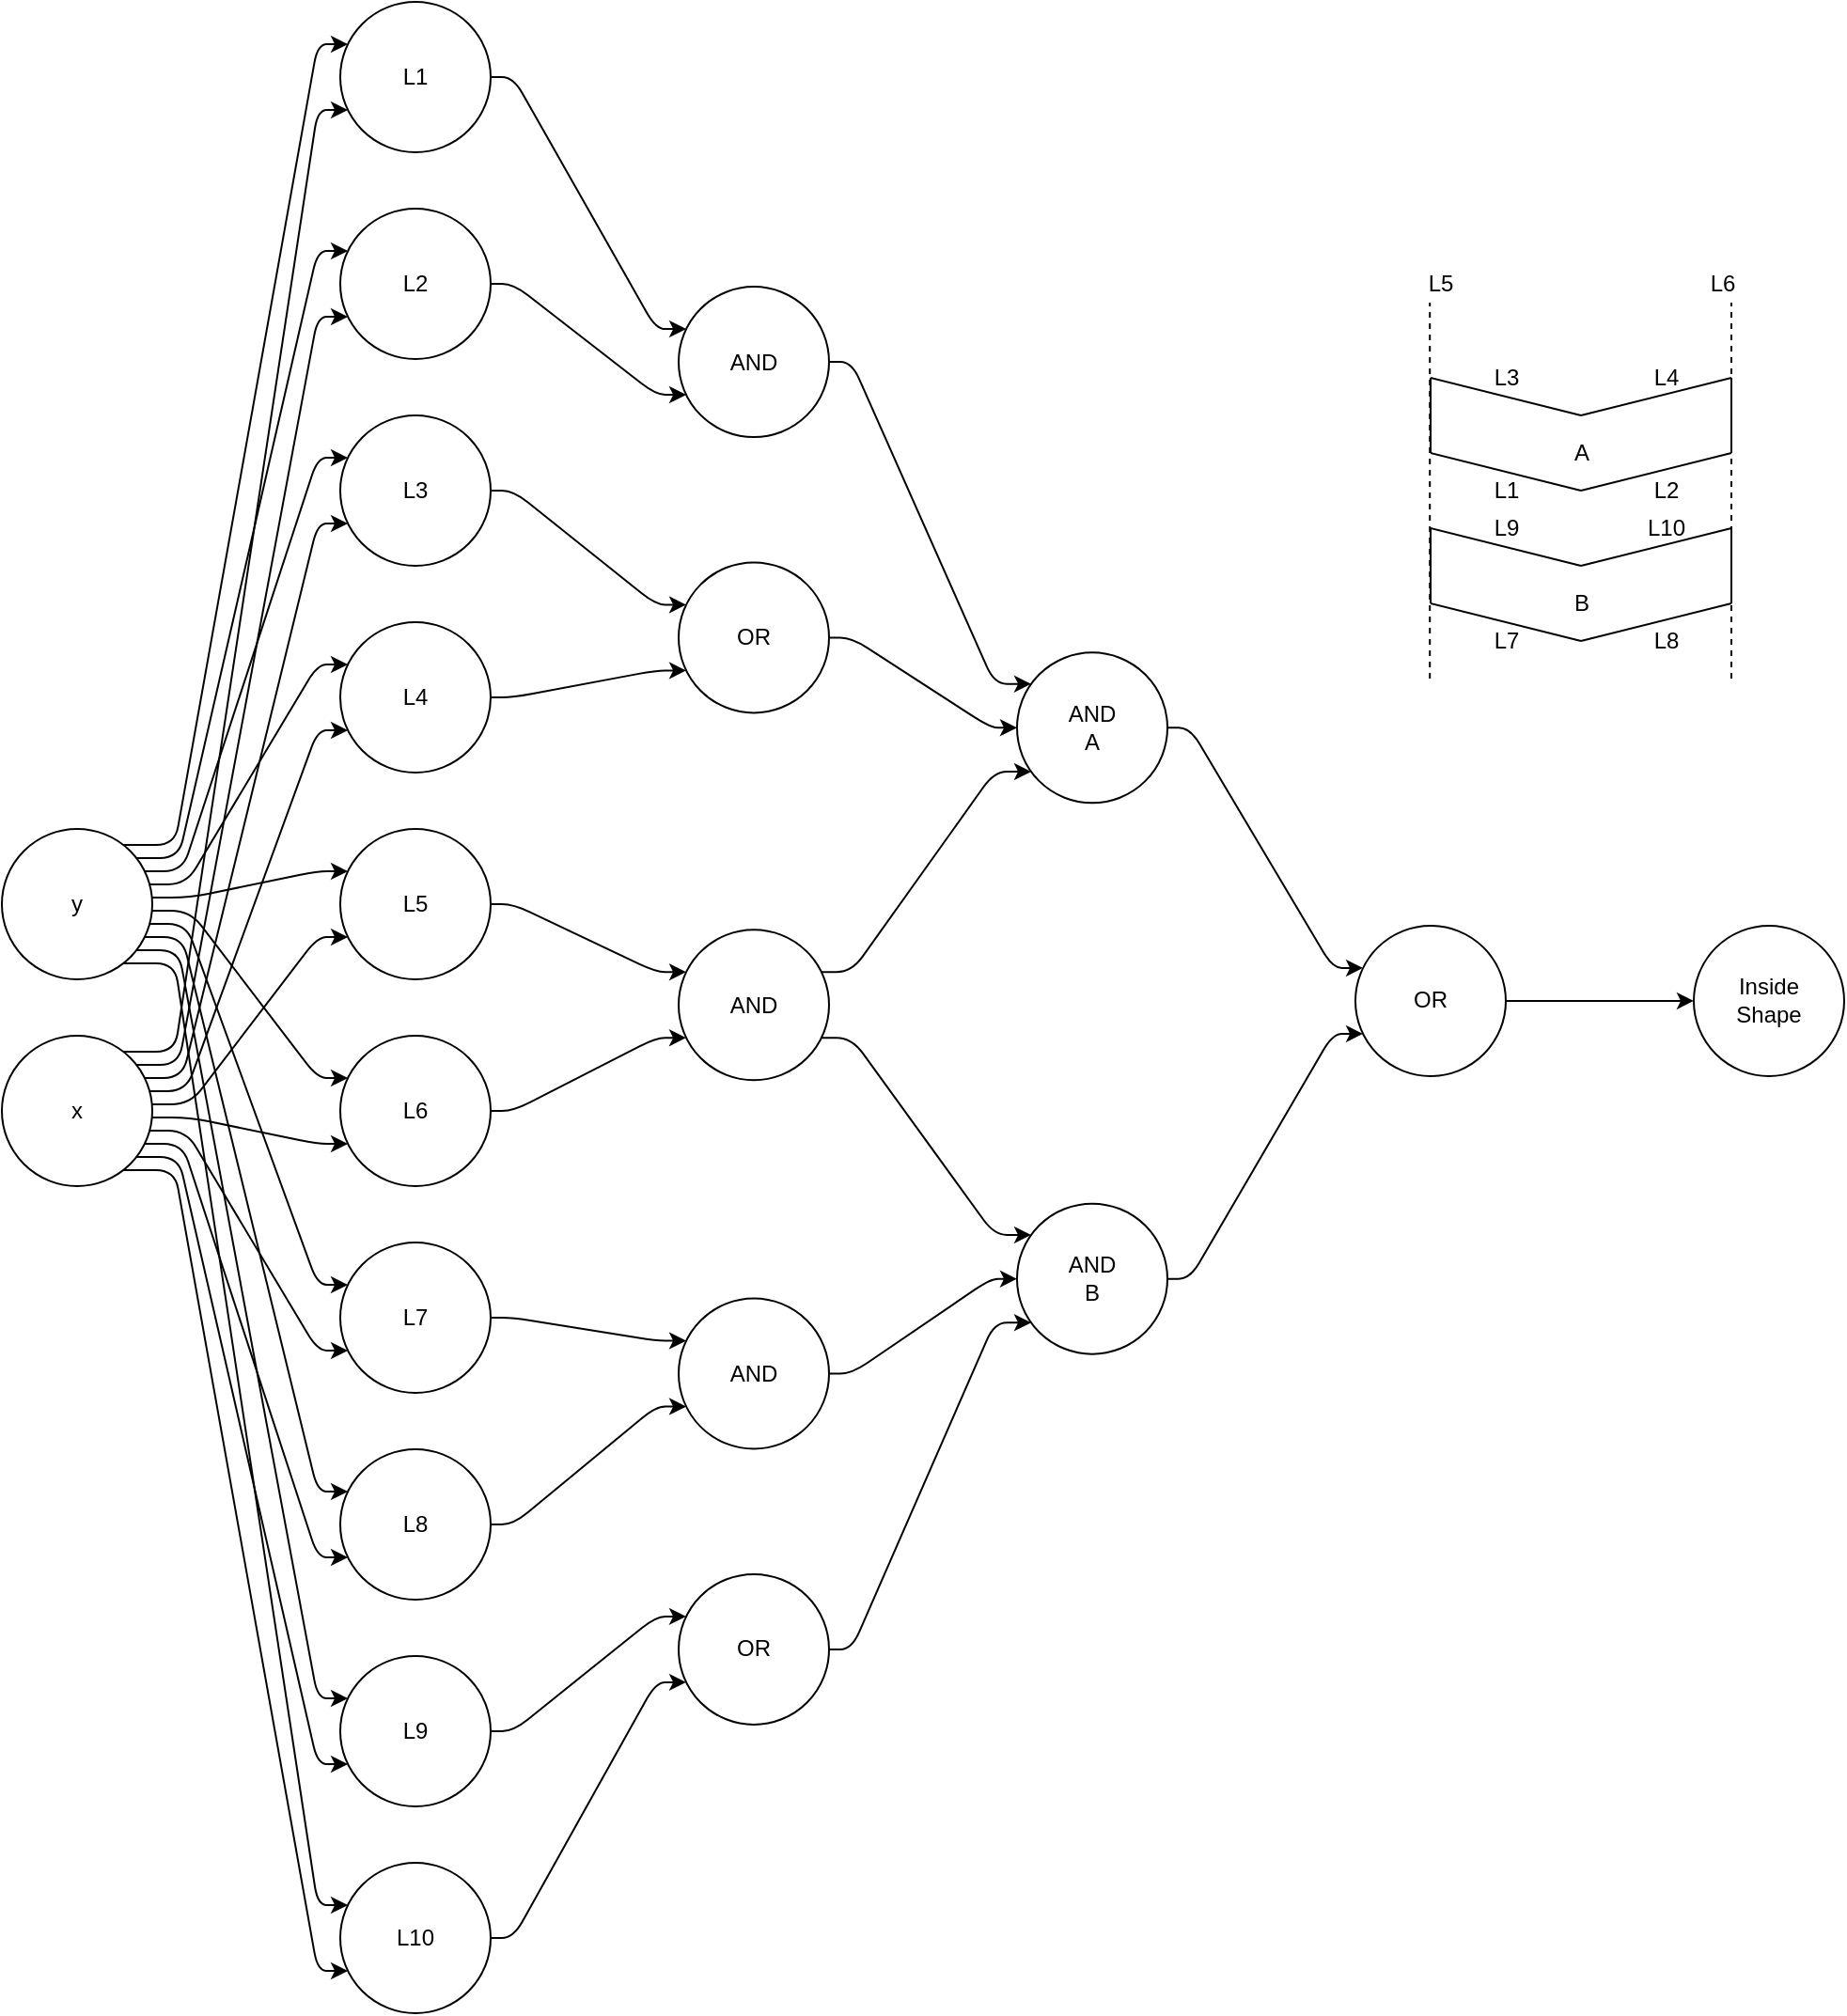 <mxfile>
    <diagram id="P4zU7YYvW7Uebkn4KFdy" name="Page-1">
        <mxGraphModel dx="1600" dy="1190" grid="1" gridSize="10" guides="1" tooltips="1" connect="1" arrows="1" fold="1" page="1" pageScale="1" pageWidth="850" pageHeight="1100" background="#ffffff" math="0" shadow="0">
            <root>
                <mxCell id="0"/>
                <mxCell id="1" parent="0"/>
                <mxCell id="43" style="edgeStyle=none;html=1;noEdgeStyle=1;orthogonal=1;" parent="1" source="20" target="34" edge="1">
                    <mxGeometry relative="1" as="geometry">
                        <Array as="points">
                            <mxPoint x="100" y="593.5"/>
                            <mxPoint x="168" y="607.5"/>
                        </Array>
                    </mxGeometry>
                </mxCell>
                <mxCell id="44" style="edgeStyle=none;html=1;noEdgeStyle=1;orthogonal=1;" parent="1" source="20" target="35" edge="1">
                    <mxGeometry relative="1" as="geometry">
                        <Array as="points">
                            <mxPoint x="100" y="586.5"/>
                            <mxPoint x="168" y="497.5"/>
                        </Array>
                    </mxGeometry>
                </mxCell>
                <mxCell id="48" style="edgeStyle=none;html=1;noEdgeStyle=1;orthogonal=1;" parent="1" source="20" target="37" edge="1">
                    <mxGeometry relative="1" as="geometry">
                        <Array as="points">
                            <mxPoint x="94" y="565.5"/>
                            <mxPoint x="168" y="167.5"/>
                        </Array>
                    </mxGeometry>
                </mxCell>
                <mxCell id="49" style="edgeStyle=none;html=1;noEdgeStyle=1;orthogonal=1;" parent="1" source="20" target="42" edge="1">
                    <mxGeometry relative="1" as="geometry">
                        <Array as="points">
                            <mxPoint x="98" y="579.5"/>
                            <mxPoint x="168" y="387.5"/>
                        </Array>
                    </mxGeometry>
                </mxCell>
                <mxCell id="81" style="edgeStyle=none;html=1;noEdgeStyle=1;orthogonal=1;" parent="1" source="20" target="80" edge="1">
                    <mxGeometry relative="1" as="geometry">
                        <Array as="points">
                            <mxPoint x="96" y="607.5"/>
                            <mxPoint x="168" y="827.5"/>
                        </Array>
                    </mxGeometry>
                </mxCell>
                <mxCell id="84" style="edgeStyle=none;html=1;noEdgeStyle=1;orthogonal=1;" parent="1" source="20" target="83" edge="1">
                    <mxGeometry relative="1" as="geometry">
                        <Array as="points">
                            <mxPoint x="92" y="621.5"/>
                            <mxPoint x="168" y="1047.5"/>
                        </Array>
                    </mxGeometry>
                </mxCell>
                <mxCell id="90" style="edgeStyle=none;html=1;noEdgeStyle=1;orthogonal=1;" parent="1" source="20" target="86" edge="1">
                    <mxGeometry relative="1" as="geometry">
                        <Array as="points">
                            <mxPoint x="92" y="558.5"/>
                            <mxPoint x="168" y="57.5"/>
                        </Array>
                    </mxGeometry>
                </mxCell>
                <mxCell id="91" style="edgeStyle=none;html=1;noEdgeStyle=1;orthogonal=1;" parent="1" source="20" target="87" edge="1">
                    <mxGeometry relative="1" as="geometry">
                        <Array as="points">
                            <mxPoint x="96" y="572.5"/>
                            <mxPoint x="168" y="277.5"/>
                        </Array>
                    </mxGeometry>
                </mxCell>
                <mxCell id="92" style="edgeStyle=none;html=1;noEdgeStyle=1;orthogonal=1;" parent="1" source="20" target="88" edge="1">
                    <mxGeometry relative="1" as="geometry">
                        <Array as="points">
                            <mxPoint x="98" y="600.5"/>
                            <mxPoint x="168" y="717.5"/>
                        </Array>
                    </mxGeometry>
                </mxCell>
                <mxCell id="93" style="edgeStyle=none;html=1;noEdgeStyle=1;orthogonal=1;" parent="1" source="20" target="89" edge="1">
                    <mxGeometry relative="1" as="geometry">
                        <Array as="points">
                            <mxPoint x="94" y="614.5"/>
                            <mxPoint x="168" y="937.5"/>
                        </Array>
                    </mxGeometry>
                </mxCell>
                <mxCell id="20" value="x" style="ellipse;whiteSpace=wrap;html=1;aspect=fixed;glass=0;" parent="1" vertex="1">
                    <mxGeometry y="550" width="80" height="80" as="geometry"/>
                </mxCell>
                <mxCell id="50" style="edgeStyle=none;html=1;noEdgeStyle=1;orthogonal=1;" parent="1" source="21" target="34" edge="1">
                    <mxGeometry relative="1" as="geometry">
                        <Array as="points">
                            <mxPoint x="100" y="483.5"/>
                            <mxPoint x="168" y="572.5"/>
                        </Array>
                    </mxGeometry>
                </mxCell>
                <mxCell id="51" style="edgeStyle=none;html=1;noEdgeStyle=1;orthogonal=1;" parent="1" source="21" target="35" edge="1">
                    <mxGeometry relative="1" as="geometry">
                        <Array as="points">
                            <mxPoint x="100" y="476.5"/>
                            <mxPoint x="168" y="462.5"/>
                        </Array>
                    </mxGeometry>
                </mxCell>
                <mxCell id="52" style="edgeStyle=none;html=1;noEdgeStyle=1;orthogonal=1;" parent="1" source="21" target="37" edge="1">
                    <mxGeometry relative="1" as="geometry">
                        <Array as="points">
                            <mxPoint x="94" y="455.5"/>
                            <mxPoint x="168" y="132.5"/>
                        </Array>
                    </mxGeometry>
                </mxCell>
                <mxCell id="53" style="edgeStyle=none;html=1;noEdgeStyle=1;orthogonal=1;" parent="1" source="21" target="42" edge="1">
                    <mxGeometry relative="1" as="geometry">
                        <Array as="points">
                            <mxPoint x="98" y="469.5"/>
                            <mxPoint x="168" y="352.5"/>
                        </Array>
                    </mxGeometry>
                </mxCell>
                <mxCell id="82" style="edgeStyle=none;html=1;noEdgeStyle=1;orthogonal=1;" parent="1" source="21" target="80" edge="1">
                    <mxGeometry relative="1" as="geometry">
                        <Array as="points">
                            <mxPoint x="96" y="497.5"/>
                            <mxPoint x="168" y="792.5"/>
                        </Array>
                    </mxGeometry>
                </mxCell>
                <mxCell id="85" style="edgeStyle=none;html=1;noEdgeStyle=1;orthogonal=1;" parent="1" source="21" target="83" edge="1">
                    <mxGeometry relative="1" as="geometry">
                        <Array as="points">
                            <mxPoint x="92" y="511.5"/>
                            <mxPoint x="168" y="1012.5"/>
                        </Array>
                    </mxGeometry>
                </mxCell>
                <mxCell id="94" style="edgeStyle=none;html=1;noEdgeStyle=1;orthogonal=1;" parent="1" source="21" target="86" edge="1">
                    <mxGeometry relative="1" as="geometry">
                        <Array as="points">
                            <mxPoint x="92" y="448.5"/>
                            <mxPoint x="168" y="22.5"/>
                        </Array>
                    </mxGeometry>
                </mxCell>
                <mxCell id="95" style="edgeStyle=none;html=1;noEdgeStyle=1;orthogonal=1;" parent="1" source="21" target="87" edge="1">
                    <mxGeometry relative="1" as="geometry">
                        <Array as="points">
                            <mxPoint x="96" y="462.5"/>
                            <mxPoint x="168" y="242.5"/>
                        </Array>
                    </mxGeometry>
                </mxCell>
                <mxCell id="96" style="edgeStyle=none;html=1;noEdgeStyle=1;orthogonal=1;" parent="1" source="21" target="88" edge="1">
                    <mxGeometry relative="1" as="geometry">
                        <Array as="points">
                            <mxPoint x="98" y="490.5"/>
                            <mxPoint x="168" y="682.5"/>
                        </Array>
                    </mxGeometry>
                </mxCell>
                <mxCell id="98" style="edgeStyle=none;html=1;noEdgeStyle=1;orthogonal=1;" parent="1" source="21" target="89" edge="1">
                    <mxGeometry relative="1" as="geometry">
                        <Array as="points">
                            <mxPoint x="94" y="504.5"/>
                            <mxPoint x="168" y="902.5"/>
                        </Array>
                    </mxGeometry>
                </mxCell>
                <mxCell id="21" value="y" style="ellipse;whiteSpace=wrap;html=1;aspect=fixed;glass=0;" parent="1" vertex="1">
                    <mxGeometry y="440" width="80" height="80" as="geometry"/>
                </mxCell>
                <mxCell id="153" style="edgeStyle=none;html=1;noEdgeStyle=1;orthogonal=1;" parent="1" source="34" target="69" edge="1">
                    <mxGeometry relative="1" as="geometry">
                        <Array as="points">
                            <mxPoint x="272" y="590"/>
                            <mxPoint x="348" y="551.105"/>
                        </Array>
                    </mxGeometry>
                </mxCell>
                <mxCell id="34" value="L6" style="ellipse;whiteSpace=wrap;html=1;aspect=fixed;glass=0;" parent="1" vertex="1">
                    <mxGeometry x="180" y="550" width="80" height="80" as="geometry"/>
                </mxCell>
                <mxCell id="152" style="edgeStyle=none;html=1;noEdgeStyle=1;orthogonal=1;" parent="1" source="35" target="69" edge="1">
                    <mxGeometry relative="1" as="geometry">
                        <Array as="points">
                            <mxPoint x="272" y="480"/>
                            <mxPoint x="348" y="516.105"/>
                        </Array>
                    </mxGeometry>
                </mxCell>
                <mxCell id="35" value="L5" style="ellipse;whiteSpace=wrap;html=1;aspect=fixed;glass=0;" parent="1" vertex="1">
                    <mxGeometry x="180" y="440" width="80" height="80" as="geometry"/>
                </mxCell>
                <mxCell id="148" style="edgeStyle=none;html=1;noEdgeStyle=1;orthogonal=1;" parent="1" source="37" target="78" edge="1">
                    <mxGeometry relative="1" as="geometry">
                        <Array as="points">
                            <mxPoint x="272" y="150"/>
                            <mxPoint x="348" y="209.045"/>
                        </Array>
                    </mxGeometry>
                </mxCell>
                <mxCell id="37" value="L2" style="ellipse;whiteSpace=wrap;html=1;aspect=fixed;glass=0;" parent="1" vertex="1">
                    <mxGeometry x="180" y="110" width="80" height="80" as="geometry"/>
                </mxCell>
                <mxCell id="156" style="edgeStyle=none;html=1;noEdgeStyle=1;orthogonal=1;" parent="1" source="42" target="76" edge="1">
                    <mxGeometry relative="1" as="geometry">
                        <Array as="points">
                            <mxPoint x="272" y="370"/>
                            <mxPoint x="348" y="355.711"/>
                        </Array>
                    </mxGeometry>
                </mxCell>
                <mxCell id="42" value="L4" style="ellipse;whiteSpace=wrap;html=1;aspect=fixed;glass=0;" parent="1" vertex="1">
                    <mxGeometry x="180" y="330" width="80" height="80" as="geometry"/>
                </mxCell>
                <mxCell id="160" style="edgeStyle=none;html=1;noEdgeStyle=1;orthogonal=1;" parent="1" source="69" target="121" edge="1">
                    <mxGeometry relative="1" as="geometry">
                        <Array as="points">
                            <mxPoint x="452" y="516.105"/>
                            <mxPoint x="528" y="409.501"/>
                        </Array>
                    </mxGeometry>
                </mxCell>
                <mxCell id="161" style="edgeStyle=none;html=1;noEdgeStyle=1;orthogonal=1;" parent="1" source="69" target="123" edge="1">
                    <mxGeometry relative="1" as="geometry">
                        <Array as="points">
                            <mxPoint x="452" y="551.105"/>
                            <mxPoint x="528" y="655.986"/>
                        </Array>
                    </mxGeometry>
                </mxCell>
                <mxCell id="69" value="AND" style="ellipse;whiteSpace=wrap;html=1;aspect=fixed;glass=0;" parent="1" vertex="1">
                    <mxGeometry x="360" y="493.605" width="80" height="80" as="geometry"/>
                </mxCell>
                <mxCell id="164" style="edgeStyle=none;html=1;noEdgeStyle=1;orthogonal=1;" parent="1" source="76" target="121" edge="1">
                    <mxGeometry relative="1" as="geometry">
                        <Array as="points">
                            <mxPoint x="452" y="338.211"/>
                            <mxPoint x="526" y="386.168"/>
                        </Array>
                    </mxGeometry>
                </mxCell>
                <mxCell id="76" value="OR" style="ellipse;whiteSpace=wrap;html=1;aspect=fixed;glass=0;" parent="1" vertex="1">
                    <mxGeometry x="360" y="298.211" width="80" height="80" as="geometry"/>
                </mxCell>
                <mxCell id="165" style="edgeStyle=none;html=1;noEdgeStyle=1;orthogonal=1;" parent="1" source="77" target="123" edge="1">
                    <mxGeometry relative="1" as="geometry">
                        <Array as="points">
                            <mxPoint x="452" y="729.773"/>
                            <mxPoint x="526" y="679.319"/>
                        </Array>
                    </mxGeometry>
                </mxCell>
                <mxCell id="77" value="AND" style="ellipse;whiteSpace=wrap;html=1;aspect=fixed;glass=0;" parent="1" vertex="1">
                    <mxGeometry x="360" y="689.773" width="80" height="80" as="geometry"/>
                </mxCell>
                <mxCell id="163" style="edgeStyle=none;html=1;noEdgeStyle=1;orthogonal=1;" parent="1" source="78" target="121" edge="1">
                    <mxGeometry relative="1" as="geometry">
                        <Array as="points">
                            <mxPoint x="452" y="191.545"/>
                            <mxPoint x="528" y="362.835"/>
                        </Array>
                    </mxGeometry>
                </mxCell>
                <mxCell id="78" value="AND" style="ellipse;whiteSpace=wrap;html=1;aspect=fixed;glass=0;" parent="1" vertex="1">
                    <mxGeometry x="360" y="151.545" width="80" height="80" as="geometry"/>
                </mxCell>
                <mxCell id="154" style="edgeStyle=none;html=1;noEdgeStyle=1;orthogonal=1;" parent="1" source="80" target="77" edge="1">
                    <mxGeometry relative="1" as="geometry">
                        <Array as="points">
                            <mxPoint x="272" y="810"/>
                            <mxPoint x="348" y="747.273"/>
                        </Array>
                    </mxGeometry>
                </mxCell>
                <mxCell id="80" value="L8" style="ellipse;whiteSpace=wrap;html=1;aspect=fixed;glass=0;" parent="1" vertex="1">
                    <mxGeometry x="180" y="770" width="80" height="80" as="geometry"/>
                </mxCell>
                <mxCell id="158" style="edgeStyle=none;html=1;noEdgeStyle=1;orthogonal=1;" parent="1" source="83" target="105" edge="1">
                    <mxGeometry relative="1" as="geometry">
                        <Array as="points">
                            <mxPoint x="272" y="1030"/>
                            <mxPoint x="348" y="893.94"/>
                        </Array>
                    </mxGeometry>
                </mxCell>
                <mxCell id="83" value="L10" style="ellipse;whiteSpace=wrap;html=1;aspect=fixed;glass=0;" parent="1" vertex="1">
                    <mxGeometry x="180" y="990" width="80" height="80" as="geometry"/>
                </mxCell>
                <mxCell id="149" style="edgeStyle=none;html=1;noEdgeStyle=1;orthogonal=1;" parent="1" source="86" target="78" edge="1">
                    <mxGeometry relative="1" as="geometry">
                        <Array as="points">
                            <mxPoint x="272" y="40"/>
                            <mxPoint x="348" y="174.045"/>
                        </Array>
                    </mxGeometry>
                </mxCell>
                <mxCell id="86" value="L1" style="ellipse;whiteSpace=wrap;html=1;aspect=fixed;glass=0;" parent="1" vertex="1">
                    <mxGeometry x="180" width="80" height="80" as="geometry"/>
                </mxCell>
                <mxCell id="157" style="edgeStyle=none;html=1;noEdgeStyle=1;orthogonal=1;" parent="1" source="87" target="76" edge="1">
                    <mxGeometry relative="1" as="geometry">
                        <Array as="points">
                            <mxPoint x="272" y="260"/>
                            <mxPoint x="348" y="320.711"/>
                        </Array>
                    </mxGeometry>
                </mxCell>
                <mxCell id="87" value="L3" style="ellipse;whiteSpace=wrap;html=1;aspect=fixed;glass=0;" parent="1" vertex="1">
                    <mxGeometry x="180" y="220" width="80" height="80" as="geometry"/>
                </mxCell>
                <mxCell id="155" style="edgeStyle=none;html=1;noEdgeStyle=1;orthogonal=1;" parent="1" source="88" target="77" edge="1">
                    <mxGeometry relative="1" as="geometry">
                        <Array as="points">
                            <mxPoint x="272" y="700"/>
                            <mxPoint x="348" y="712.273"/>
                        </Array>
                    </mxGeometry>
                </mxCell>
                <mxCell id="88" value="L7" style="ellipse;whiteSpace=wrap;html=1;aspect=fixed;glass=0;" parent="1" vertex="1">
                    <mxGeometry x="180" y="660" width="80" height="80" as="geometry"/>
                </mxCell>
                <mxCell id="159" style="edgeStyle=none;html=1;noEdgeStyle=1;orthogonal=1;" parent="1" source="89" target="105" edge="1">
                    <mxGeometry relative="1" as="geometry">
                        <Array as="points">
                            <mxPoint x="272" y="920"/>
                            <mxPoint x="348" y="858.94"/>
                        </Array>
                    </mxGeometry>
                </mxCell>
                <mxCell id="89" value="L9" style="ellipse;whiteSpace=wrap;html=1;aspect=fixed;glass=0;" parent="1" vertex="1">
                    <mxGeometry x="180" y="880" width="80" height="80" as="geometry"/>
                </mxCell>
                <mxCell id="166" style="edgeStyle=none;html=1;noEdgeStyle=1;orthogonal=1;" parent="1" source="105" target="123" edge="1">
                    <mxGeometry relative="1" as="geometry">
                        <Array as="points">
                            <mxPoint x="452" y="876.44"/>
                            <mxPoint x="528" y="702.652"/>
                        </Array>
                    </mxGeometry>
                </mxCell>
                <mxCell id="105" value="OR" style="ellipse;whiteSpace=wrap;html=1;aspect=fixed;glass=0;" parent="1" vertex="1">
                    <mxGeometry x="360" y="836.44" width="80" height="80" as="geometry"/>
                </mxCell>
                <mxCell id="126" style="edgeStyle=none;html=1;noEdgeStyle=1;orthogonal=1;" parent="1" source="121" target="125" edge="1">
                    <mxGeometry relative="1" as="geometry">
                        <Array as="points">
                            <mxPoint x="632" y="386.168"/>
                            <mxPoint x="708" y="513.986"/>
                        </Array>
                    </mxGeometry>
                </mxCell>
                <mxCell id="121" value="AND&lt;br&gt;A" style="ellipse;whiteSpace=wrap;html=1;aspect=fixed;glass=0;" parent="1" vertex="1">
                    <mxGeometry x="540" y="346.168" width="80" height="80" as="geometry"/>
                </mxCell>
                <mxCell id="127" style="edgeStyle=none;html=1;noEdgeStyle=1;orthogonal=1;" parent="1" source="123" target="125" edge="1">
                    <mxGeometry relative="1" as="geometry">
                        <Array as="points">
                            <mxPoint x="632" y="679.319"/>
                            <mxPoint x="708" y="548.986"/>
                        </Array>
                    </mxGeometry>
                </mxCell>
                <mxCell id="123" value="AND&lt;br&gt;B" style="ellipse;whiteSpace=wrap;html=1;aspect=fixed;glass=0;" parent="1" vertex="1">
                    <mxGeometry x="540" y="639.319" width="80" height="80" as="geometry"/>
                </mxCell>
                <mxCell id="131" style="edgeStyle=none;html=1;noEdgeStyle=1;orthogonal=1;" parent="1" source="125" target="130" edge="1">
                    <mxGeometry relative="1" as="geometry">
                        <Array as="points">
                            <mxPoint x="812" y="531.486"/>
                            <mxPoint x="888" y="531.486"/>
                        </Array>
                    </mxGeometry>
                </mxCell>
                <mxCell id="125" value="OR" style="ellipse;whiteSpace=wrap;html=1;aspect=fixed;glass=0;" parent="1" vertex="1">
                    <mxGeometry x="720" y="491.486" width="80" height="80" as="geometry"/>
                </mxCell>
                <mxCell id="130" value="Inside&lt;br&gt;Shape" style="ellipse;whiteSpace=wrap;html=1;aspect=fixed;glass=0;" parent="1" vertex="1">
                    <mxGeometry x="900" y="491.486" width="80" height="80" as="geometry"/>
                </mxCell>
                <mxCell id="68" value="L1" style="text;html=1;align=center;verticalAlign=middle;resizable=0;points=[];autosize=1;strokeColor=none;" parent="1" vertex="1">
                    <mxGeometry x="785" y="250" width="30" height="20" as="geometry"/>
                </mxCell>
                <mxCell id="12" value="" style="group;glass=0;" parent="1" vertex="1" connectable="0">
                    <mxGeometry x="760" y="200" width="160" height="60" as="geometry"/>
                </mxCell>
                <mxCell id="6" value="" style="endArrow=none;html=1;" parent="12" edge="1">
                    <mxGeometry width="50" height="50" relative="1" as="geometry">
                        <mxPoint as="sourcePoint"/>
                        <mxPoint x="80" y="20" as="targetPoint"/>
                    </mxGeometry>
                </mxCell>
                <mxCell id="7" value="" style="endArrow=none;html=1;" parent="12" edge="1">
                    <mxGeometry width="50" height="50" relative="1" as="geometry">
                        <mxPoint as="sourcePoint"/>
                        <mxPoint y="40" as="targetPoint"/>
                    </mxGeometry>
                </mxCell>
                <mxCell id="8" value="" style="endArrow=none;html=1;" parent="12" edge="1">
                    <mxGeometry width="50" height="50" relative="1" as="geometry">
                        <mxPoint y="40" as="sourcePoint"/>
                        <mxPoint x="80" y="60" as="targetPoint"/>
                    </mxGeometry>
                </mxCell>
                <mxCell id="9" value="" style="endArrow=none;html=1;" parent="12" edge="1">
                    <mxGeometry width="50" height="50" relative="1" as="geometry">
                        <mxPoint x="80" y="20" as="sourcePoint"/>
                        <mxPoint x="160" as="targetPoint"/>
                    </mxGeometry>
                </mxCell>
                <mxCell id="10" value="" style="endArrow=none;html=1;" parent="12" edge="1">
                    <mxGeometry width="50" height="50" relative="1" as="geometry">
                        <mxPoint x="80" y="60" as="sourcePoint"/>
                        <mxPoint x="160" y="40" as="targetPoint"/>
                    </mxGeometry>
                </mxCell>
                <mxCell id="11" value="" style="endArrow=none;html=1;" parent="12" edge="1">
                    <mxGeometry width="50" height="50" relative="1" as="geometry">
                        <mxPoint x="160" as="sourcePoint"/>
                        <mxPoint x="160" y="40" as="targetPoint"/>
                    </mxGeometry>
                </mxCell>
                <mxCell id="67" value="L3" style="text;html=1;align=center;verticalAlign=middle;resizable=0;points=[];autosize=1;strokeColor=none;" parent="12" vertex="1">
                    <mxGeometry x="25" y="-10" width="30" height="20" as="geometry"/>
                </mxCell>
                <mxCell id="115" value="L4" style="text;html=1;align=center;verticalAlign=middle;resizable=0;points=[];autosize=1;strokeColor=none;" parent="12" vertex="1">
                    <mxGeometry x="110" y="-10" width="30" height="20" as="geometry"/>
                </mxCell>
                <mxCell id="132" value="A" style="text;html=1;align=center;verticalAlign=middle;resizable=0;points=[];autosize=1;strokeColor=none;" parent="12" vertex="1">
                    <mxGeometry x="70" y="30" width="20" height="20" as="geometry"/>
                </mxCell>
                <mxCell id="13" value="" style="group" parent="1" vertex="1" connectable="0">
                    <mxGeometry x="760" y="280" width="160" height="60" as="geometry"/>
                </mxCell>
                <mxCell id="14" value="" style="endArrow=none;html=1;" parent="13" edge="1">
                    <mxGeometry width="50" height="50" relative="1" as="geometry">
                        <mxPoint as="sourcePoint"/>
                        <mxPoint x="80" y="20" as="targetPoint"/>
                    </mxGeometry>
                </mxCell>
                <mxCell id="15" value="" style="endArrow=none;html=1;" parent="13" edge="1">
                    <mxGeometry width="50" height="50" relative="1" as="geometry">
                        <mxPoint as="sourcePoint"/>
                        <mxPoint y="40" as="targetPoint"/>
                    </mxGeometry>
                </mxCell>
                <mxCell id="16" value="" style="endArrow=none;html=1;" parent="13" edge="1">
                    <mxGeometry width="50" height="50" relative="1" as="geometry">
                        <mxPoint y="40" as="sourcePoint"/>
                        <mxPoint x="80" y="60" as="targetPoint"/>
                    </mxGeometry>
                </mxCell>
                <mxCell id="17" value="" style="endArrow=none;html=1;" parent="13" edge="1">
                    <mxGeometry width="50" height="50" relative="1" as="geometry">
                        <mxPoint x="80" y="20" as="sourcePoint"/>
                        <mxPoint x="160" as="targetPoint"/>
                    </mxGeometry>
                </mxCell>
                <mxCell id="18" value="" style="endArrow=none;html=1;" parent="13" edge="1">
                    <mxGeometry width="50" height="50" relative="1" as="geometry">
                        <mxPoint x="80" y="60" as="sourcePoint"/>
                        <mxPoint x="160" y="40" as="targetPoint"/>
                    </mxGeometry>
                </mxCell>
                <mxCell id="19" value="" style="endArrow=none;html=1;" parent="13" edge="1">
                    <mxGeometry width="50" height="50" relative="1" as="geometry">
                        <mxPoint x="160" as="sourcePoint"/>
                        <mxPoint x="160" y="40" as="targetPoint"/>
                    </mxGeometry>
                </mxCell>
                <mxCell id="113" value="L10" style="text;html=1;align=center;verticalAlign=middle;resizable=0;points=[];autosize=1;strokeColor=none;" parent="13" vertex="1">
                    <mxGeometry x="105" y="-10" width="40" height="20" as="geometry"/>
                </mxCell>
                <mxCell id="133" value="B" style="text;html=1;align=center;verticalAlign=middle;resizable=0;points=[];autosize=1;strokeColor=none;" parent="13" vertex="1">
                    <mxGeometry x="70" y="30" width="20" height="20" as="geometry"/>
                </mxCell>
                <mxCell id="56" value="" style="endArrow=none;dashed=1;html=1;" parent="1" edge="1">
                    <mxGeometry x="750" y="140" width="50" height="50" as="geometry">
                        <mxPoint x="759.6" y="360" as="sourcePoint"/>
                        <mxPoint x="759.6" y="160" as="targetPoint"/>
                    </mxGeometry>
                </mxCell>
                <mxCell id="57" value="" style="endArrow=none;dashed=1;html=1;" parent="1" edge="1">
                    <mxGeometry x="750" y="140" width="50" height="50" as="geometry">
                        <mxPoint x="920" y="360" as="sourcePoint"/>
                        <mxPoint x="920" y="160" as="targetPoint"/>
                    </mxGeometry>
                </mxCell>
                <mxCell id="58" value="L5" style="text;html=1;align=center;verticalAlign=middle;resizable=0;points=[];autosize=1;strokeColor=none;" parent="1" vertex="1">
                    <mxGeometry x="750" y="140" width="30" height="20" as="geometry"/>
                </mxCell>
                <mxCell id="61" value="L6" style="text;html=1;align=center;verticalAlign=middle;resizable=0;points=[];autosize=1;strokeColor=none;" parent="1" vertex="1">
                    <mxGeometry x="900" y="140" width="30" height="20" as="geometry"/>
                </mxCell>
                <mxCell id="65" value="L9" style="text;html=1;align=center;verticalAlign=middle;resizable=0;points=[];autosize=1;strokeColor=none;" parent="1" vertex="1">
                    <mxGeometry x="785" y="270" width="30" height="20" as="geometry"/>
                </mxCell>
                <mxCell id="66" value="L7" style="text;html=1;align=center;verticalAlign=middle;resizable=0;points=[];autosize=1;strokeColor=none;" parent="1" vertex="1">
                    <mxGeometry x="785" y="330" width="30" height="20" as="geometry"/>
                </mxCell>
                <mxCell id="112" value="L8" style="text;html=1;align=center;verticalAlign=middle;resizable=0;points=[];autosize=1;strokeColor=none;" parent="1" vertex="1">
                    <mxGeometry x="870" y="330" width="30" height="20" as="geometry"/>
                </mxCell>
                <mxCell id="114" value="L2" style="text;html=1;align=center;verticalAlign=middle;resizable=0;points=[];autosize=1;strokeColor=none;" parent="1" vertex="1">
                    <mxGeometry x="870" y="250" width="30" height="20" as="geometry"/>
                </mxCell>
            </root>
        </mxGraphModel>
    </diagram>
</mxfile>
